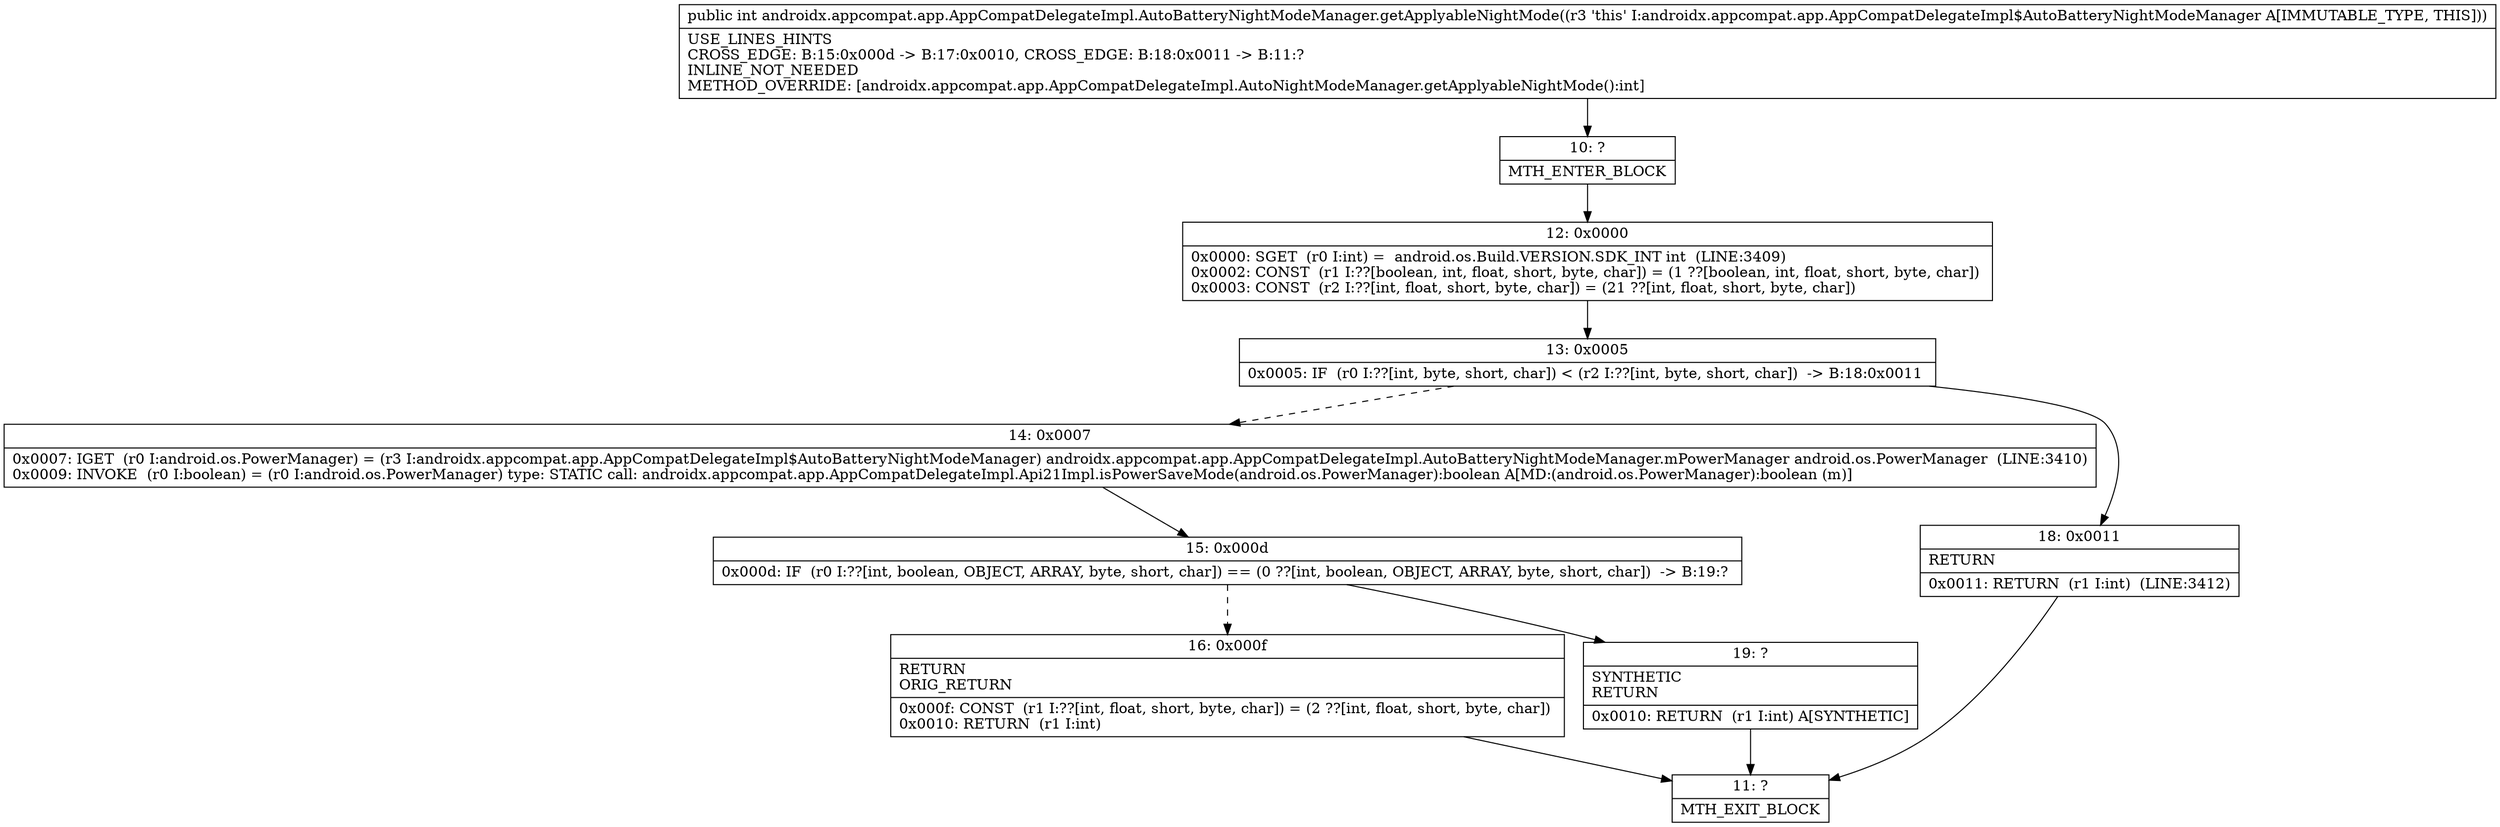 digraph "CFG forandroidx.appcompat.app.AppCompatDelegateImpl.AutoBatteryNightModeManager.getApplyableNightMode()I" {
Node_10 [shape=record,label="{10\:\ ?|MTH_ENTER_BLOCK\l}"];
Node_12 [shape=record,label="{12\:\ 0x0000|0x0000: SGET  (r0 I:int) =  android.os.Build.VERSION.SDK_INT int  (LINE:3409)\l0x0002: CONST  (r1 I:??[boolean, int, float, short, byte, char]) = (1 ??[boolean, int, float, short, byte, char]) \l0x0003: CONST  (r2 I:??[int, float, short, byte, char]) = (21 ??[int, float, short, byte, char]) \l}"];
Node_13 [shape=record,label="{13\:\ 0x0005|0x0005: IF  (r0 I:??[int, byte, short, char]) \< (r2 I:??[int, byte, short, char])  \-\> B:18:0x0011 \l}"];
Node_14 [shape=record,label="{14\:\ 0x0007|0x0007: IGET  (r0 I:android.os.PowerManager) = (r3 I:androidx.appcompat.app.AppCompatDelegateImpl$AutoBatteryNightModeManager) androidx.appcompat.app.AppCompatDelegateImpl.AutoBatteryNightModeManager.mPowerManager android.os.PowerManager  (LINE:3410)\l0x0009: INVOKE  (r0 I:boolean) = (r0 I:android.os.PowerManager) type: STATIC call: androidx.appcompat.app.AppCompatDelegateImpl.Api21Impl.isPowerSaveMode(android.os.PowerManager):boolean A[MD:(android.os.PowerManager):boolean (m)]\l}"];
Node_15 [shape=record,label="{15\:\ 0x000d|0x000d: IF  (r0 I:??[int, boolean, OBJECT, ARRAY, byte, short, char]) == (0 ??[int, boolean, OBJECT, ARRAY, byte, short, char])  \-\> B:19:? \l}"];
Node_16 [shape=record,label="{16\:\ 0x000f|RETURN\lORIG_RETURN\l|0x000f: CONST  (r1 I:??[int, float, short, byte, char]) = (2 ??[int, float, short, byte, char]) \l0x0010: RETURN  (r1 I:int) \l}"];
Node_11 [shape=record,label="{11\:\ ?|MTH_EXIT_BLOCK\l}"];
Node_19 [shape=record,label="{19\:\ ?|SYNTHETIC\lRETURN\l|0x0010: RETURN  (r1 I:int) A[SYNTHETIC]\l}"];
Node_18 [shape=record,label="{18\:\ 0x0011|RETURN\l|0x0011: RETURN  (r1 I:int)  (LINE:3412)\l}"];
MethodNode[shape=record,label="{public int androidx.appcompat.app.AppCompatDelegateImpl.AutoBatteryNightModeManager.getApplyableNightMode((r3 'this' I:androidx.appcompat.app.AppCompatDelegateImpl$AutoBatteryNightModeManager A[IMMUTABLE_TYPE, THIS]))  | USE_LINES_HINTS\lCROSS_EDGE: B:15:0x000d \-\> B:17:0x0010, CROSS_EDGE: B:18:0x0011 \-\> B:11:?\lINLINE_NOT_NEEDED\lMETHOD_OVERRIDE: [androidx.appcompat.app.AppCompatDelegateImpl.AutoNightModeManager.getApplyableNightMode():int]\l}"];
MethodNode -> Node_10;Node_10 -> Node_12;
Node_12 -> Node_13;
Node_13 -> Node_14[style=dashed];
Node_13 -> Node_18;
Node_14 -> Node_15;
Node_15 -> Node_16[style=dashed];
Node_15 -> Node_19;
Node_16 -> Node_11;
Node_19 -> Node_11;
Node_18 -> Node_11;
}

